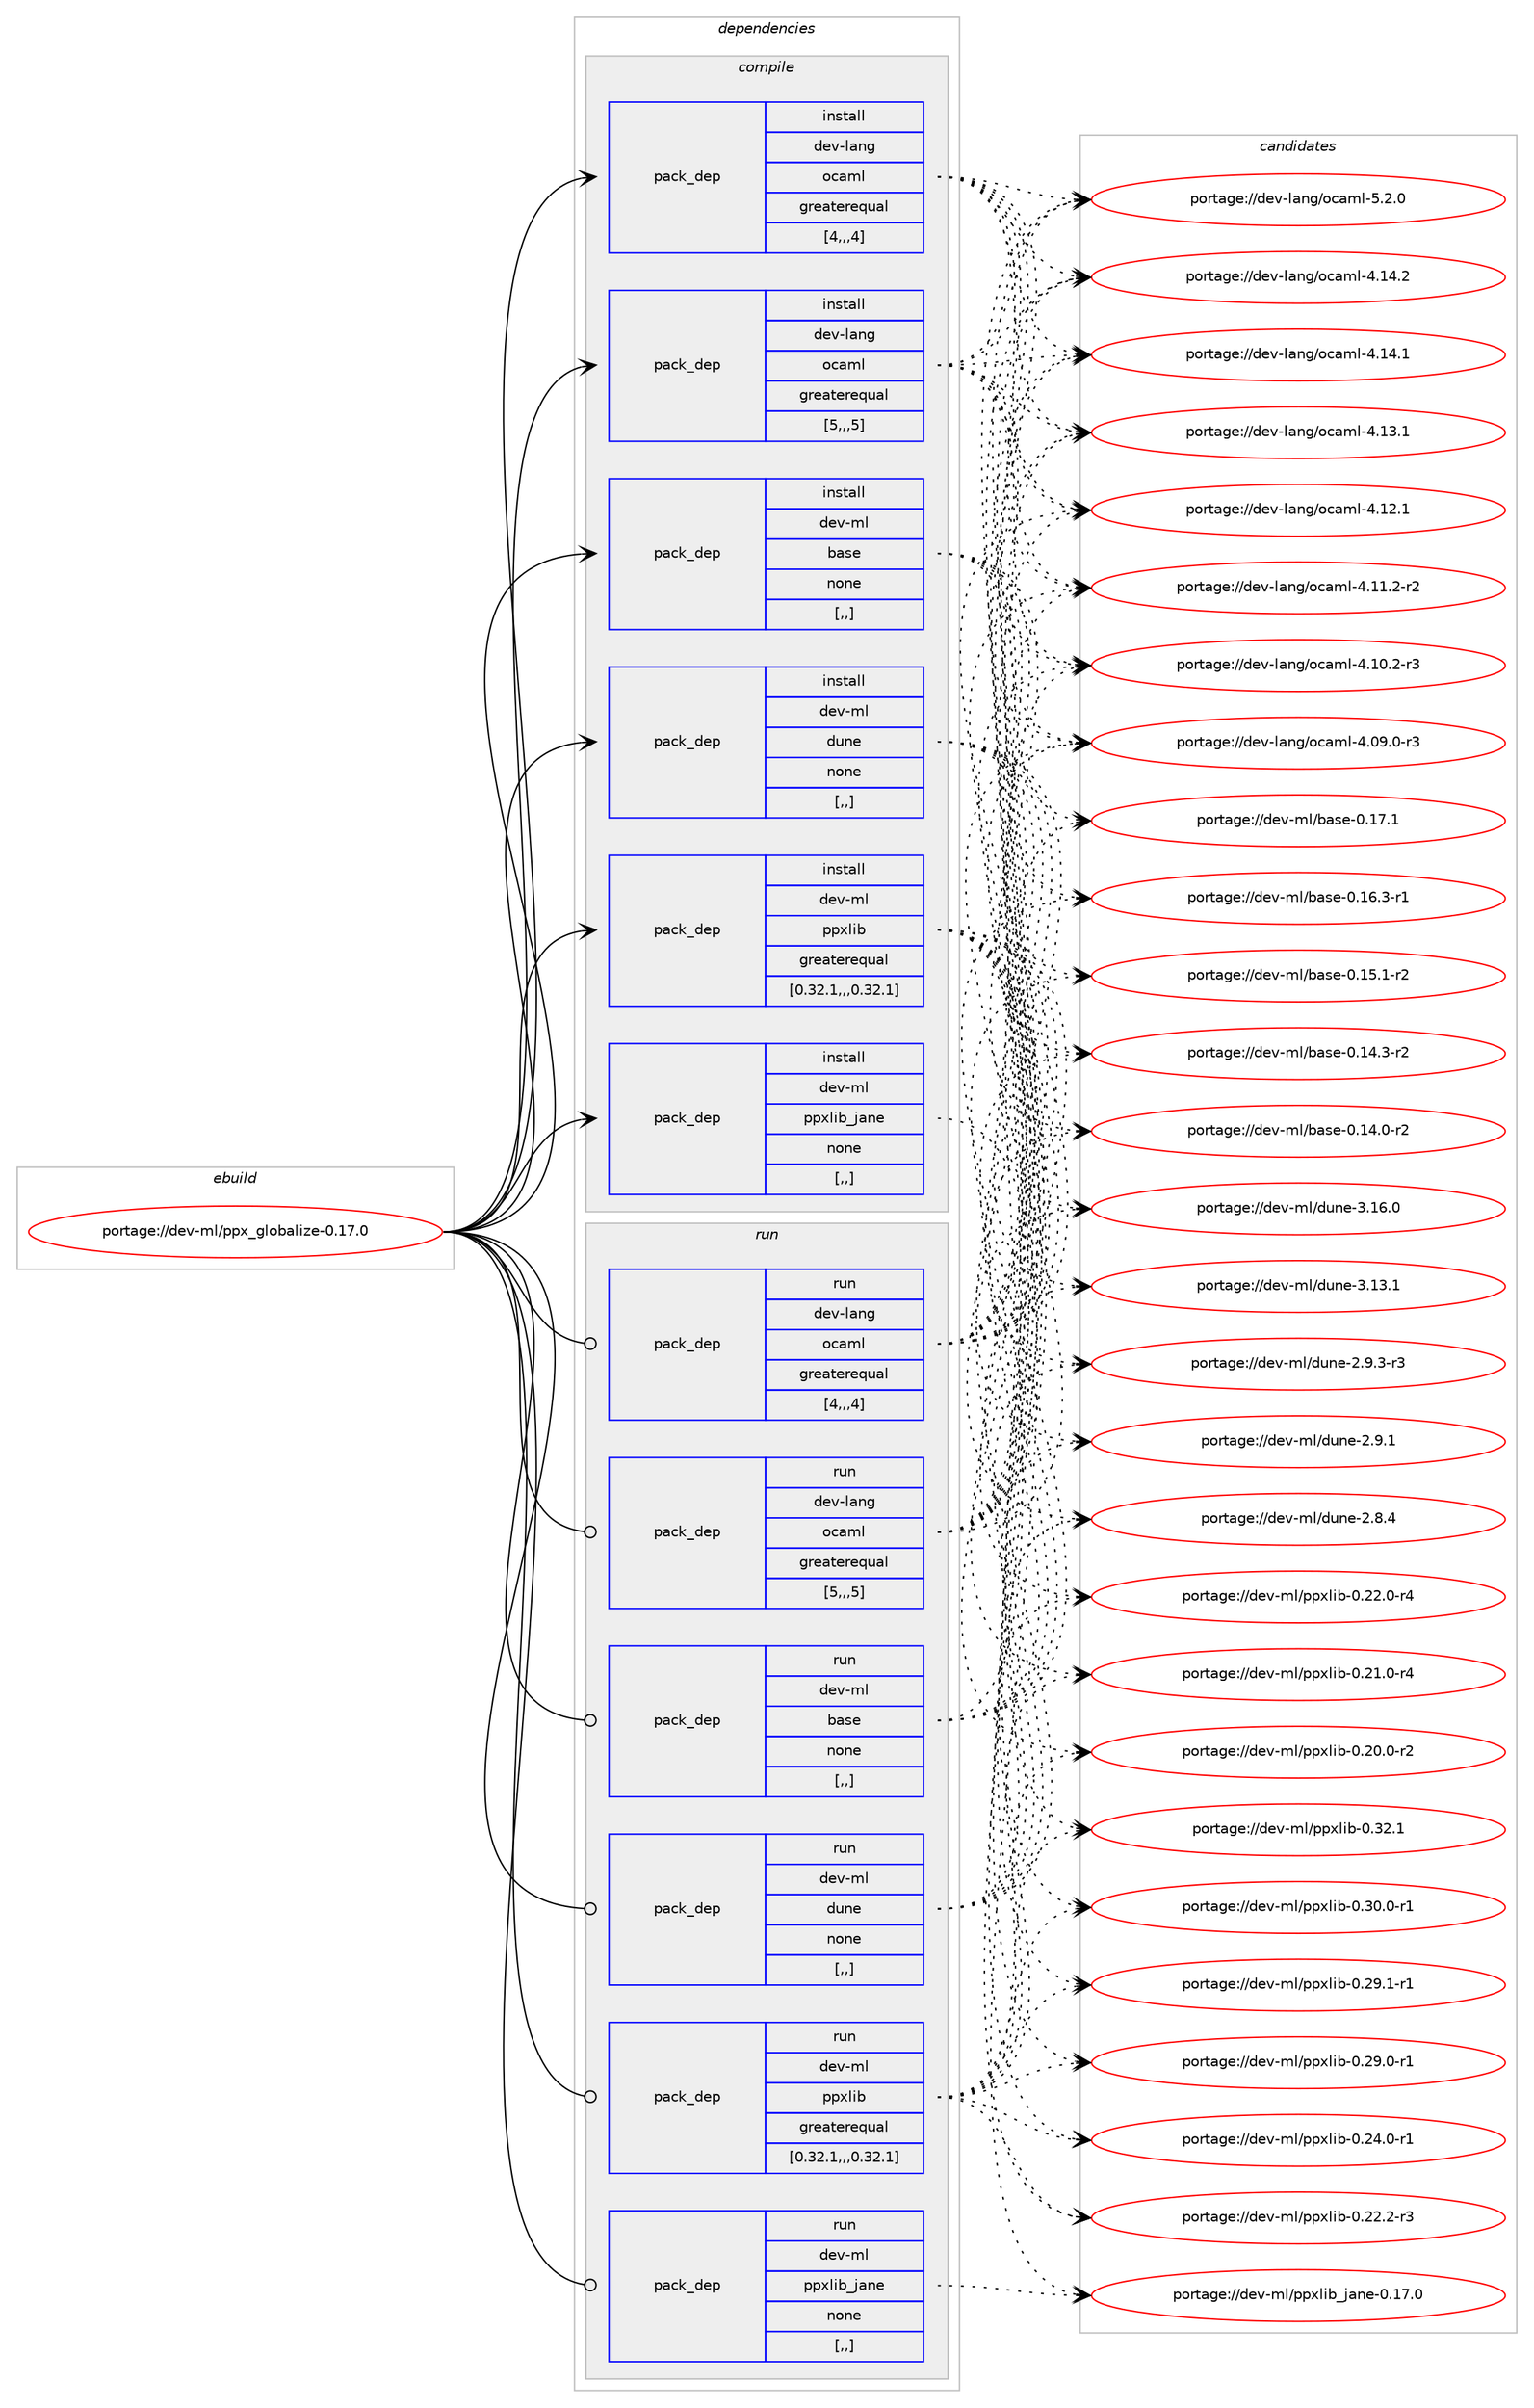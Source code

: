 digraph prolog {

# *************
# Graph options
# *************

newrank=true;
concentrate=true;
compound=true;
graph [rankdir=LR,fontname=Helvetica,fontsize=10,ranksep=1.5];#, ranksep=2.5, nodesep=0.2];
edge  [arrowhead=vee];
node  [fontname=Helvetica,fontsize=10];

# **********
# The ebuild
# **********

subgraph cluster_leftcol {
color=gray;
label=<<i>ebuild</i>>;
id [label="portage://dev-ml/ppx_globalize-0.17.0", color=red, width=4, href="../dev-ml/ppx_globalize-0.17.0.svg"];
}

# ****************
# The dependencies
# ****************

subgraph cluster_midcol {
color=gray;
label=<<i>dependencies</i>>;
subgraph cluster_compile {
fillcolor="#eeeeee";
style=filled;
label=<<i>compile</i>>;
subgraph pack452384 {
dependency617158 [label=<<TABLE BORDER="0" CELLBORDER="1" CELLSPACING="0" CELLPADDING="4" WIDTH="220"><TR><TD ROWSPAN="6" CELLPADDING="30">pack_dep</TD></TR><TR><TD WIDTH="110">install</TD></TR><TR><TD>dev-lang</TD></TR><TR><TD>ocaml</TD></TR><TR><TD>greaterequal</TD></TR><TR><TD>[4,,,4]</TD></TR></TABLE>>, shape=none, color=blue];
}
id:e -> dependency617158:w [weight=20,style="solid",arrowhead="vee"];
subgraph pack452385 {
dependency617159 [label=<<TABLE BORDER="0" CELLBORDER="1" CELLSPACING="0" CELLPADDING="4" WIDTH="220"><TR><TD ROWSPAN="6" CELLPADDING="30">pack_dep</TD></TR><TR><TD WIDTH="110">install</TD></TR><TR><TD>dev-lang</TD></TR><TR><TD>ocaml</TD></TR><TR><TD>greaterequal</TD></TR><TR><TD>[5,,,5]</TD></TR></TABLE>>, shape=none, color=blue];
}
id:e -> dependency617159:w [weight=20,style="solid",arrowhead="vee"];
subgraph pack452386 {
dependency617160 [label=<<TABLE BORDER="0" CELLBORDER="1" CELLSPACING="0" CELLPADDING="4" WIDTH="220"><TR><TD ROWSPAN="6" CELLPADDING="30">pack_dep</TD></TR><TR><TD WIDTH="110">install</TD></TR><TR><TD>dev-ml</TD></TR><TR><TD>base</TD></TR><TR><TD>none</TD></TR><TR><TD>[,,]</TD></TR></TABLE>>, shape=none, color=blue];
}
id:e -> dependency617160:w [weight=20,style="solid",arrowhead="vee"];
subgraph pack452387 {
dependency617161 [label=<<TABLE BORDER="0" CELLBORDER="1" CELLSPACING="0" CELLPADDING="4" WIDTH="220"><TR><TD ROWSPAN="6" CELLPADDING="30">pack_dep</TD></TR><TR><TD WIDTH="110">install</TD></TR><TR><TD>dev-ml</TD></TR><TR><TD>dune</TD></TR><TR><TD>none</TD></TR><TR><TD>[,,]</TD></TR></TABLE>>, shape=none, color=blue];
}
id:e -> dependency617161:w [weight=20,style="solid",arrowhead="vee"];
subgraph pack452388 {
dependency617162 [label=<<TABLE BORDER="0" CELLBORDER="1" CELLSPACING="0" CELLPADDING="4" WIDTH="220"><TR><TD ROWSPAN="6" CELLPADDING="30">pack_dep</TD></TR><TR><TD WIDTH="110">install</TD></TR><TR><TD>dev-ml</TD></TR><TR><TD>ppxlib</TD></TR><TR><TD>greaterequal</TD></TR><TR><TD>[0.32.1,,,0.32.1]</TD></TR></TABLE>>, shape=none, color=blue];
}
id:e -> dependency617162:w [weight=20,style="solid",arrowhead="vee"];
subgraph pack452389 {
dependency617163 [label=<<TABLE BORDER="0" CELLBORDER="1" CELLSPACING="0" CELLPADDING="4" WIDTH="220"><TR><TD ROWSPAN="6" CELLPADDING="30">pack_dep</TD></TR><TR><TD WIDTH="110">install</TD></TR><TR><TD>dev-ml</TD></TR><TR><TD>ppxlib_jane</TD></TR><TR><TD>none</TD></TR><TR><TD>[,,]</TD></TR></TABLE>>, shape=none, color=blue];
}
id:e -> dependency617163:w [weight=20,style="solid",arrowhead="vee"];
}
subgraph cluster_compileandrun {
fillcolor="#eeeeee";
style=filled;
label=<<i>compile and run</i>>;
}
subgraph cluster_run {
fillcolor="#eeeeee";
style=filled;
label=<<i>run</i>>;
subgraph pack452390 {
dependency617164 [label=<<TABLE BORDER="0" CELLBORDER="1" CELLSPACING="0" CELLPADDING="4" WIDTH="220"><TR><TD ROWSPAN="6" CELLPADDING="30">pack_dep</TD></TR><TR><TD WIDTH="110">run</TD></TR><TR><TD>dev-lang</TD></TR><TR><TD>ocaml</TD></TR><TR><TD>greaterequal</TD></TR><TR><TD>[4,,,4]</TD></TR></TABLE>>, shape=none, color=blue];
}
id:e -> dependency617164:w [weight=20,style="solid",arrowhead="odot"];
subgraph pack452391 {
dependency617165 [label=<<TABLE BORDER="0" CELLBORDER="1" CELLSPACING="0" CELLPADDING="4" WIDTH="220"><TR><TD ROWSPAN="6" CELLPADDING="30">pack_dep</TD></TR><TR><TD WIDTH="110">run</TD></TR><TR><TD>dev-lang</TD></TR><TR><TD>ocaml</TD></TR><TR><TD>greaterequal</TD></TR><TR><TD>[5,,,5]</TD></TR></TABLE>>, shape=none, color=blue];
}
id:e -> dependency617165:w [weight=20,style="solid",arrowhead="odot"];
subgraph pack452392 {
dependency617166 [label=<<TABLE BORDER="0" CELLBORDER="1" CELLSPACING="0" CELLPADDING="4" WIDTH="220"><TR><TD ROWSPAN="6" CELLPADDING="30">pack_dep</TD></TR><TR><TD WIDTH="110">run</TD></TR><TR><TD>dev-ml</TD></TR><TR><TD>base</TD></TR><TR><TD>none</TD></TR><TR><TD>[,,]</TD></TR></TABLE>>, shape=none, color=blue];
}
id:e -> dependency617166:w [weight=20,style="solid",arrowhead="odot"];
subgraph pack452393 {
dependency617167 [label=<<TABLE BORDER="0" CELLBORDER="1" CELLSPACING="0" CELLPADDING="4" WIDTH="220"><TR><TD ROWSPAN="6" CELLPADDING="30">pack_dep</TD></TR><TR><TD WIDTH="110">run</TD></TR><TR><TD>dev-ml</TD></TR><TR><TD>dune</TD></TR><TR><TD>none</TD></TR><TR><TD>[,,]</TD></TR></TABLE>>, shape=none, color=blue];
}
id:e -> dependency617167:w [weight=20,style="solid",arrowhead="odot"];
subgraph pack452394 {
dependency617168 [label=<<TABLE BORDER="0" CELLBORDER="1" CELLSPACING="0" CELLPADDING="4" WIDTH="220"><TR><TD ROWSPAN="6" CELLPADDING="30">pack_dep</TD></TR><TR><TD WIDTH="110">run</TD></TR><TR><TD>dev-ml</TD></TR><TR><TD>ppxlib</TD></TR><TR><TD>greaterequal</TD></TR><TR><TD>[0.32.1,,,0.32.1]</TD></TR></TABLE>>, shape=none, color=blue];
}
id:e -> dependency617168:w [weight=20,style="solid",arrowhead="odot"];
subgraph pack452395 {
dependency617169 [label=<<TABLE BORDER="0" CELLBORDER="1" CELLSPACING="0" CELLPADDING="4" WIDTH="220"><TR><TD ROWSPAN="6" CELLPADDING="30">pack_dep</TD></TR><TR><TD WIDTH="110">run</TD></TR><TR><TD>dev-ml</TD></TR><TR><TD>ppxlib_jane</TD></TR><TR><TD>none</TD></TR><TR><TD>[,,]</TD></TR></TABLE>>, shape=none, color=blue];
}
id:e -> dependency617169:w [weight=20,style="solid",arrowhead="odot"];
}
}

# **************
# The candidates
# **************

subgraph cluster_choices {
rank=same;
color=gray;
label=<<i>candidates</i>>;

subgraph choice452384 {
color=black;
nodesep=1;
choice1001011184510897110103471119997109108455346504648 [label="portage://dev-lang/ocaml-5.2.0", color=red, width=4,href="../dev-lang/ocaml-5.2.0.svg"];
choice100101118451089711010347111999710910845524649524650 [label="portage://dev-lang/ocaml-4.14.2", color=red, width=4,href="../dev-lang/ocaml-4.14.2.svg"];
choice100101118451089711010347111999710910845524649524649 [label="portage://dev-lang/ocaml-4.14.1", color=red, width=4,href="../dev-lang/ocaml-4.14.1.svg"];
choice100101118451089711010347111999710910845524649514649 [label="portage://dev-lang/ocaml-4.13.1", color=red, width=4,href="../dev-lang/ocaml-4.13.1.svg"];
choice100101118451089711010347111999710910845524649504649 [label="portage://dev-lang/ocaml-4.12.1", color=red, width=4,href="../dev-lang/ocaml-4.12.1.svg"];
choice1001011184510897110103471119997109108455246494946504511450 [label="portage://dev-lang/ocaml-4.11.2-r2", color=red, width=4,href="../dev-lang/ocaml-4.11.2-r2.svg"];
choice1001011184510897110103471119997109108455246494846504511451 [label="portage://dev-lang/ocaml-4.10.2-r3", color=red, width=4,href="../dev-lang/ocaml-4.10.2-r3.svg"];
choice1001011184510897110103471119997109108455246485746484511451 [label="portage://dev-lang/ocaml-4.09.0-r3", color=red, width=4,href="../dev-lang/ocaml-4.09.0-r3.svg"];
dependency617158:e -> choice1001011184510897110103471119997109108455346504648:w [style=dotted,weight="100"];
dependency617158:e -> choice100101118451089711010347111999710910845524649524650:w [style=dotted,weight="100"];
dependency617158:e -> choice100101118451089711010347111999710910845524649524649:w [style=dotted,weight="100"];
dependency617158:e -> choice100101118451089711010347111999710910845524649514649:w [style=dotted,weight="100"];
dependency617158:e -> choice100101118451089711010347111999710910845524649504649:w [style=dotted,weight="100"];
dependency617158:e -> choice1001011184510897110103471119997109108455246494946504511450:w [style=dotted,weight="100"];
dependency617158:e -> choice1001011184510897110103471119997109108455246494846504511451:w [style=dotted,weight="100"];
dependency617158:e -> choice1001011184510897110103471119997109108455246485746484511451:w [style=dotted,weight="100"];
}
subgraph choice452385 {
color=black;
nodesep=1;
choice1001011184510897110103471119997109108455346504648 [label="portage://dev-lang/ocaml-5.2.0", color=red, width=4,href="../dev-lang/ocaml-5.2.0.svg"];
choice100101118451089711010347111999710910845524649524650 [label="portage://dev-lang/ocaml-4.14.2", color=red, width=4,href="../dev-lang/ocaml-4.14.2.svg"];
choice100101118451089711010347111999710910845524649524649 [label="portage://dev-lang/ocaml-4.14.1", color=red, width=4,href="../dev-lang/ocaml-4.14.1.svg"];
choice100101118451089711010347111999710910845524649514649 [label="portage://dev-lang/ocaml-4.13.1", color=red, width=4,href="../dev-lang/ocaml-4.13.1.svg"];
choice100101118451089711010347111999710910845524649504649 [label="portage://dev-lang/ocaml-4.12.1", color=red, width=4,href="../dev-lang/ocaml-4.12.1.svg"];
choice1001011184510897110103471119997109108455246494946504511450 [label="portage://dev-lang/ocaml-4.11.2-r2", color=red, width=4,href="../dev-lang/ocaml-4.11.2-r2.svg"];
choice1001011184510897110103471119997109108455246494846504511451 [label="portage://dev-lang/ocaml-4.10.2-r3", color=red, width=4,href="../dev-lang/ocaml-4.10.2-r3.svg"];
choice1001011184510897110103471119997109108455246485746484511451 [label="portage://dev-lang/ocaml-4.09.0-r3", color=red, width=4,href="../dev-lang/ocaml-4.09.0-r3.svg"];
dependency617159:e -> choice1001011184510897110103471119997109108455346504648:w [style=dotted,weight="100"];
dependency617159:e -> choice100101118451089711010347111999710910845524649524650:w [style=dotted,weight="100"];
dependency617159:e -> choice100101118451089711010347111999710910845524649524649:w [style=dotted,weight="100"];
dependency617159:e -> choice100101118451089711010347111999710910845524649514649:w [style=dotted,weight="100"];
dependency617159:e -> choice100101118451089711010347111999710910845524649504649:w [style=dotted,weight="100"];
dependency617159:e -> choice1001011184510897110103471119997109108455246494946504511450:w [style=dotted,weight="100"];
dependency617159:e -> choice1001011184510897110103471119997109108455246494846504511451:w [style=dotted,weight="100"];
dependency617159:e -> choice1001011184510897110103471119997109108455246485746484511451:w [style=dotted,weight="100"];
}
subgraph choice452386 {
color=black;
nodesep=1;
choice1001011184510910847989711510145484649554649 [label="portage://dev-ml/base-0.17.1", color=red, width=4,href="../dev-ml/base-0.17.1.svg"];
choice10010111845109108479897115101454846495446514511449 [label="portage://dev-ml/base-0.16.3-r1", color=red, width=4,href="../dev-ml/base-0.16.3-r1.svg"];
choice10010111845109108479897115101454846495346494511450 [label="portage://dev-ml/base-0.15.1-r2", color=red, width=4,href="../dev-ml/base-0.15.1-r2.svg"];
choice10010111845109108479897115101454846495246514511450 [label="portage://dev-ml/base-0.14.3-r2", color=red, width=4,href="../dev-ml/base-0.14.3-r2.svg"];
choice10010111845109108479897115101454846495246484511450 [label="portage://dev-ml/base-0.14.0-r2", color=red, width=4,href="../dev-ml/base-0.14.0-r2.svg"];
dependency617160:e -> choice1001011184510910847989711510145484649554649:w [style=dotted,weight="100"];
dependency617160:e -> choice10010111845109108479897115101454846495446514511449:w [style=dotted,weight="100"];
dependency617160:e -> choice10010111845109108479897115101454846495346494511450:w [style=dotted,weight="100"];
dependency617160:e -> choice10010111845109108479897115101454846495246514511450:w [style=dotted,weight="100"];
dependency617160:e -> choice10010111845109108479897115101454846495246484511450:w [style=dotted,weight="100"];
}
subgraph choice452387 {
color=black;
nodesep=1;
choice100101118451091084710011711010145514649544648 [label="portage://dev-ml/dune-3.16.0", color=red, width=4,href="../dev-ml/dune-3.16.0.svg"];
choice100101118451091084710011711010145514649514649 [label="portage://dev-ml/dune-3.13.1", color=red, width=4,href="../dev-ml/dune-3.13.1.svg"];
choice10010111845109108471001171101014550465746514511451 [label="portage://dev-ml/dune-2.9.3-r3", color=red, width=4,href="../dev-ml/dune-2.9.3-r3.svg"];
choice1001011184510910847100117110101455046574649 [label="portage://dev-ml/dune-2.9.1", color=red, width=4,href="../dev-ml/dune-2.9.1.svg"];
choice1001011184510910847100117110101455046564652 [label="portage://dev-ml/dune-2.8.4", color=red, width=4,href="../dev-ml/dune-2.8.4.svg"];
dependency617161:e -> choice100101118451091084710011711010145514649544648:w [style=dotted,weight="100"];
dependency617161:e -> choice100101118451091084710011711010145514649514649:w [style=dotted,weight="100"];
dependency617161:e -> choice10010111845109108471001171101014550465746514511451:w [style=dotted,weight="100"];
dependency617161:e -> choice1001011184510910847100117110101455046574649:w [style=dotted,weight="100"];
dependency617161:e -> choice1001011184510910847100117110101455046564652:w [style=dotted,weight="100"];
}
subgraph choice452388 {
color=black;
nodesep=1;
choice10010111845109108471121121201081059845484651504649 [label="portage://dev-ml/ppxlib-0.32.1", color=red, width=4,href="../dev-ml/ppxlib-0.32.1.svg"];
choice100101118451091084711211212010810598454846514846484511449 [label="portage://dev-ml/ppxlib-0.30.0-r1", color=red, width=4,href="../dev-ml/ppxlib-0.30.0-r1.svg"];
choice100101118451091084711211212010810598454846505746494511449 [label="portage://dev-ml/ppxlib-0.29.1-r1", color=red, width=4,href="../dev-ml/ppxlib-0.29.1-r1.svg"];
choice100101118451091084711211212010810598454846505746484511449 [label="portage://dev-ml/ppxlib-0.29.0-r1", color=red, width=4,href="../dev-ml/ppxlib-0.29.0-r1.svg"];
choice100101118451091084711211212010810598454846505246484511449 [label="portage://dev-ml/ppxlib-0.24.0-r1", color=red, width=4,href="../dev-ml/ppxlib-0.24.0-r1.svg"];
choice100101118451091084711211212010810598454846505046504511451 [label="portage://dev-ml/ppxlib-0.22.2-r3", color=red, width=4,href="../dev-ml/ppxlib-0.22.2-r3.svg"];
choice100101118451091084711211212010810598454846505046484511452 [label="portage://dev-ml/ppxlib-0.22.0-r4", color=red, width=4,href="../dev-ml/ppxlib-0.22.0-r4.svg"];
choice100101118451091084711211212010810598454846504946484511452 [label="portage://dev-ml/ppxlib-0.21.0-r4", color=red, width=4,href="../dev-ml/ppxlib-0.21.0-r4.svg"];
choice100101118451091084711211212010810598454846504846484511450 [label="portage://dev-ml/ppxlib-0.20.0-r2", color=red, width=4,href="../dev-ml/ppxlib-0.20.0-r2.svg"];
dependency617162:e -> choice10010111845109108471121121201081059845484651504649:w [style=dotted,weight="100"];
dependency617162:e -> choice100101118451091084711211212010810598454846514846484511449:w [style=dotted,weight="100"];
dependency617162:e -> choice100101118451091084711211212010810598454846505746494511449:w [style=dotted,weight="100"];
dependency617162:e -> choice100101118451091084711211212010810598454846505746484511449:w [style=dotted,weight="100"];
dependency617162:e -> choice100101118451091084711211212010810598454846505246484511449:w [style=dotted,weight="100"];
dependency617162:e -> choice100101118451091084711211212010810598454846505046504511451:w [style=dotted,weight="100"];
dependency617162:e -> choice100101118451091084711211212010810598454846505046484511452:w [style=dotted,weight="100"];
dependency617162:e -> choice100101118451091084711211212010810598454846504946484511452:w [style=dotted,weight="100"];
dependency617162:e -> choice100101118451091084711211212010810598454846504846484511450:w [style=dotted,weight="100"];
}
subgraph choice452389 {
color=black;
nodesep=1;
choice100101118451091084711211212010810598951069711010145484649554648 [label="portage://dev-ml/ppxlib_jane-0.17.0", color=red, width=4,href="../dev-ml/ppxlib_jane-0.17.0.svg"];
dependency617163:e -> choice100101118451091084711211212010810598951069711010145484649554648:w [style=dotted,weight="100"];
}
subgraph choice452390 {
color=black;
nodesep=1;
choice1001011184510897110103471119997109108455346504648 [label="portage://dev-lang/ocaml-5.2.0", color=red, width=4,href="../dev-lang/ocaml-5.2.0.svg"];
choice100101118451089711010347111999710910845524649524650 [label="portage://dev-lang/ocaml-4.14.2", color=red, width=4,href="../dev-lang/ocaml-4.14.2.svg"];
choice100101118451089711010347111999710910845524649524649 [label="portage://dev-lang/ocaml-4.14.1", color=red, width=4,href="../dev-lang/ocaml-4.14.1.svg"];
choice100101118451089711010347111999710910845524649514649 [label="portage://dev-lang/ocaml-4.13.1", color=red, width=4,href="../dev-lang/ocaml-4.13.1.svg"];
choice100101118451089711010347111999710910845524649504649 [label="portage://dev-lang/ocaml-4.12.1", color=red, width=4,href="../dev-lang/ocaml-4.12.1.svg"];
choice1001011184510897110103471119997109108455246494946504511450 [label="portage://dev-lang/ocaml-4.11.2-r2", color=red, width=4,href="../dev-lang/ocaml-4.11.2-r2.svg"];
choice1001011184510897110103471119997109108455246494846504511451 [label="portage://dev-lang/ocaml-4.10.2-r3", color=red, width=4,href="../dev-lang/ocaml-4.10.2-r3.svg"];
choice1001011184510897110103471119997109108455246485746484511451 [label="portage://dev-lang/ocaml-4.09.0-r3", color=red, width=4,href="../dev-lang/ocaml-4.09.0-r3.svg"];
dependency617164:e -> choice1001011184510897110103471119997109108455346504648:w [style=dotted,weight="100"];
dependency617164:e -> choice100101118451089711010347111999710910845524649524650:w [style=dotted,weight="100"];
dependency617164:e -> choice100101118451089711010347111999710910845524649524649:w [style=dotted,weight="100"];
dependency617164:e -> choice100101118451089711010347111999710910845524649514649:w [style=dotted,weight="100"];
dependency617164:e -> choice100101118451089711010347111999710910845524649504649:w [style=dotted,weight="100"];
dependency617164:e -> choice1001011184510897110103471119997109108455246494946504511450:w [style=dotted,weight="100"];
dependency617164:e -> choice1001011184510897110103471119997109108455246494846504511451:w [style=dotted,weight="100"];
dependency617164:e -> choice1001011184510897110103471119997109108455246485746484511451:w [style=dotted,weight="100"];
}
subgraph choice452391 {
color=black;
nodesep=1;
choice1001011184510897110103471119997109108455346504648 [label="portage://dev-lang/ocaml-5.2.0", color=red, width=4,href="../dev-lang/ocaml-5.2.0.svg"];
choice100101118451089711010347111999710910845524649524650 [label="portage://dev-lang/ocaml-4.14.2", color=red, width=4,href="../dev-lang/ocaml-4.14.2.svg"];
choice100101118451089711010347111999710910845524649524649 [label="portage://dev-lang/ocaml-4.14.1", color=red, width=4,href="../dev-lang/ocaml-4.14.1.svg"];
choice100101118451089711010347111999710910845524649514649 [label="portage://dev-lang/ocaml-4.13.1", color=red, width=4,href="../dev-lang/ocaml-4.13.1.svg"];
choice100101118451089711010347111999710910845524649504649 [label="portage://dev-lang/ocaml-4.12.1", color=red, width=4,href="../dev-lang/ocaml-4.12.1.svg"];
choice1001011184510897110103471119997109108455246494946504511450 [label="portage://dev-lang/ocaml-4.11.2-r2", color=red, width=4,href="../dev-lang/ocaml-4.11.2-r2.svg"];
choice1001011184510897110103471119997109108455246494846504511451 [label="portage://dev-lang/ocaml-4.10.2-r3", color=red, width=4,href="../dev-lang/ocaml-4.10.2-r3.svg"];
choice1001011184510897110103471119997109108455246485746484511451 [label="portage://dev-lang/ocaml-4.09.0-r3", color=red, width=4,href="../dev-lang/ocaml-4.09.0-r3.svg"];
dependency617165:e -> choice1001011184510897110103471119997109108455346504648:w [style=dotted,weight="100"];
dependency617165:e -> choice100101118451089711010347111999710910845524649524650:w [style=dotted,weight="100"];
dependency617165:e -> choice100101118451089711010347111999710910845524649524649:w [style=dotted,weight="100"];
dependency617165:e -> choice100101118451089711010347111999710910845524649514649:w [style=dotted,weight="100"];
dependency617165:e -> choice100101118451089711010347111999710910845524649504649:w [style=dotted,weight="100"];
dependency617165:e -> choice1001011184510897110103471119997109108455246494946504511450:w [style=dotted,weight="100"];
dependency617165:e -> choice1001011184510897110103471119997109108455246494846504511451:w [style=dotted,weight="100"];
dependency617165:e -> choice1001011184510897110103471119997109108455246485746484511451:w [style=dotted,weight="100"];
}
subgraph choice452392 {
color=black;
nodesep=1;
choice1001011184510910847989711510145484649554649 [label="portage://dev-ml/base-0.17.1", color=red, width=4,href="../dev-ml/base-0.17.1.svg"];
choice10010111845109108479897115101454846495446514511449 [label="portage://dev-ml/base-0.16.3-r1", color=red, width=4,href="../dev-ml/base-0.16.3-r1.svg"];
choice10010111845109108479897115101454846495346494511450 [label="portage://dev-ml/base-0.15.1-r2", color=red, width=4,href="../dev-ml/base-0.15.1-r2.svg"];
choice10010111845109108479897115101454846495246514511450 [label="portage://dev-ml/base-0.14.3-r2", color=red, width=4,href="../dev-ml/base-0.14.3-r2.svg"];
choice10010111845109108479897115101454846495246484511450 [label="portage://dev-ml/base-0.14.0-r2", color=red, width=4,href="../dev-ml/base-0.14.0-r2.svg"];
dependency617166:e -> choice1001011184510910847989711510145484649554649:w [style=dotted,weight="100"];
dependency617166:e -> choice10010111845109108479897115101454846495446514511449:w [style=dotted,weight="100"];
dependency617166:e -> choice10010111845109108479897115101454846495346494511450:w [style=dotted,weight="100"];
dependency617166:e -> choice10010111845109108479897115101454846495246514511450:w [style=dotted,weight="100"];
dependency617166:e -> choice10010111845109108479897115101454846495246484511450:w [style=dotted,weight="100"];
}
subgraph choice452393 {
color=black;
nodesep=1;
choice100101118451091084710011711010145514649544648 [label="portage://dev-ml/dune-3.16.0", color=red, width=4,href="../dev-ml/dune-3.16.0.svg"];
choice100101118451091084710011711010145514649514649 [label="portage://dev-ml/dune-3.13.1", color=red, width=4,href="../dev-ml/dune-3.13.1.svg"];
choice10010111845109108471001171101014550465746514511451 [label="portage://dev-ml/dune-2.9.3-r3", color=red, width=4,href="../dev-ml/dune-2.9.3-r3.svg"];
choice1001011184510910847100117110101455046574649 [label="portage://dev-ml/dune-2.9.1", color=red, width=4,href="../dev-ml/dune-2.9.1.svg"];
choice1001011184510910847100117110101455046564652 [label="portage://dev-ml/dune-2.8.4", color=red, width=4,href="../dev-ml/dune-2.8.4.svg"];
dependency617167:e -> choice100101118451091084710011711010145514649544648:w [style=dotted,weight="100"];
dependency617167:e -> choice100101118451091084710011711010145514649514649:w [style=dotted,weight="100"];
dependency617167:e -> choice10010111845109108471001171101014550465746514511451:w [style=dotted,weight="100"];
dependency617167:e -> choice1001011184510910847100117110101455046574649:w [style=dotted,weight="100"];
dependency617167:e -> choice1001011184510910847100117110101455046564652:w [style=dotted,weight="100"];
}
subgraph choice452394 {
color=black;
nodesep=1;
choice10010111845109108471121121201081059845484651504649 [label="portage://dev-ml/ppxlib-0.32.1", color=red, width=4,href="../dev-ml/ppxlib-0.32.1.svg"];
choice100101118451091084711211212010810598454846514846484511449 [label="portage://dev-ml/ppxlib-0.30.0-r1", color=red, width=4,href="../dev-ml/ppxlib-0.30.0-r1.svg"];
choice100101118451091084711211212010810598454846505746494511449 [label="portage://dev-ml/ppxlib-0.29.1-r1", color=red, width=4,href="../dev-ml/ppxlib-0.29.1-r1.svg"];
choice100101118451091084711211212010810598454846505746484511449 [label="portage://dev-ml/ppxlib-0.29.0-r1", color=red, width=4,href="../dev-ml/ppxlib-0.29.0-r1.svg"];
choice100101118451091084711211212010810598454846505246484511449 [label="portage://dev-ml/ppxlib-0.24.0-r1", color=red, width=4,href="../dev-ml/ppxlib-0.24.0-r1.svg"];
choice100101118451091084711211212010810598454846505046504511451 [label="portage://dev-ml/ppxlib-0.22.2-r3", color=red, width=4,href="../dev-ml/ppxlib-0.22.2-r3.svg"];
choice100101118451091084711211212010810598454846505046484511452 [label="portage://dev-ml/ppxlib-0.22.0-r4", color=red, width=4,href="../dev-ml/ppxlib-0.22.0-r4.svg"];
choice100101118451091084711211212010810598454846504946484511452 [label="portage://dev-ml/ppxlib-0.21.0-r4", color=red, width=4,href="../dev-ml/ppxlib-0.21.0-r4.svg"];
choice100101118451091084711211212010810598454846504846484511450 [label="portage://dev-ml/ppxlib-0.20.0-r2", color=red, width=4,href="../dev-ml/ppxlib-0.20.0-r2.svg"];
dependency617168:e -> choice10010111845109108471121121201081059845484651504649:w [style=dotted,weight="100"];
dependency617168:e -> choice100101118451091084711211212010810598454846514846484511449:w [style=dotted,weight="100"];
dependency617168:e -> choice100101118451091084711211212010810598454846505746494511449:w [style=dotted,weight="100"];
dependency617168:e -> choice100101118451091084711211212010810598454846505746484511449:w [style=dotted,weight="100"];
dependency617168:e -> choice100101118451091084711211212010810598454846505246484511449:w [style=dotted,weight="100"];
dependency617168:e -> choice100101118451091084711211212010810598454846505046504511451:w [style=dotted,weight="100"];
dependency617168:e -> choice100101118451091084711211212010810598454846505046484511452:w [style=dotted,weight="100"];
dependency617168:e -> choice100101118451091084711211212010810598454846504946484511452:w [style=dotted,weight="100"];
dependency617168:e -> choice100101118451091084711211212010810598454846504846484511450:w [style=dotted,weight="100"];
}
subgraph choice452395 {
color=black;
nodesep=1;
choice100101118451091084711211212010810598951069711010145484649554648 [label="portage://dev-ml/ppxlib_jane-0.17.0", color=red, width=4,href="../dev-ml/ppxlib_jane-0.17.0.svg"];
dependency617169:e -> choice100101118451091084711211212010810598951069711010145484649554648:w [style=dotted,weight="100"];
}
}

}
